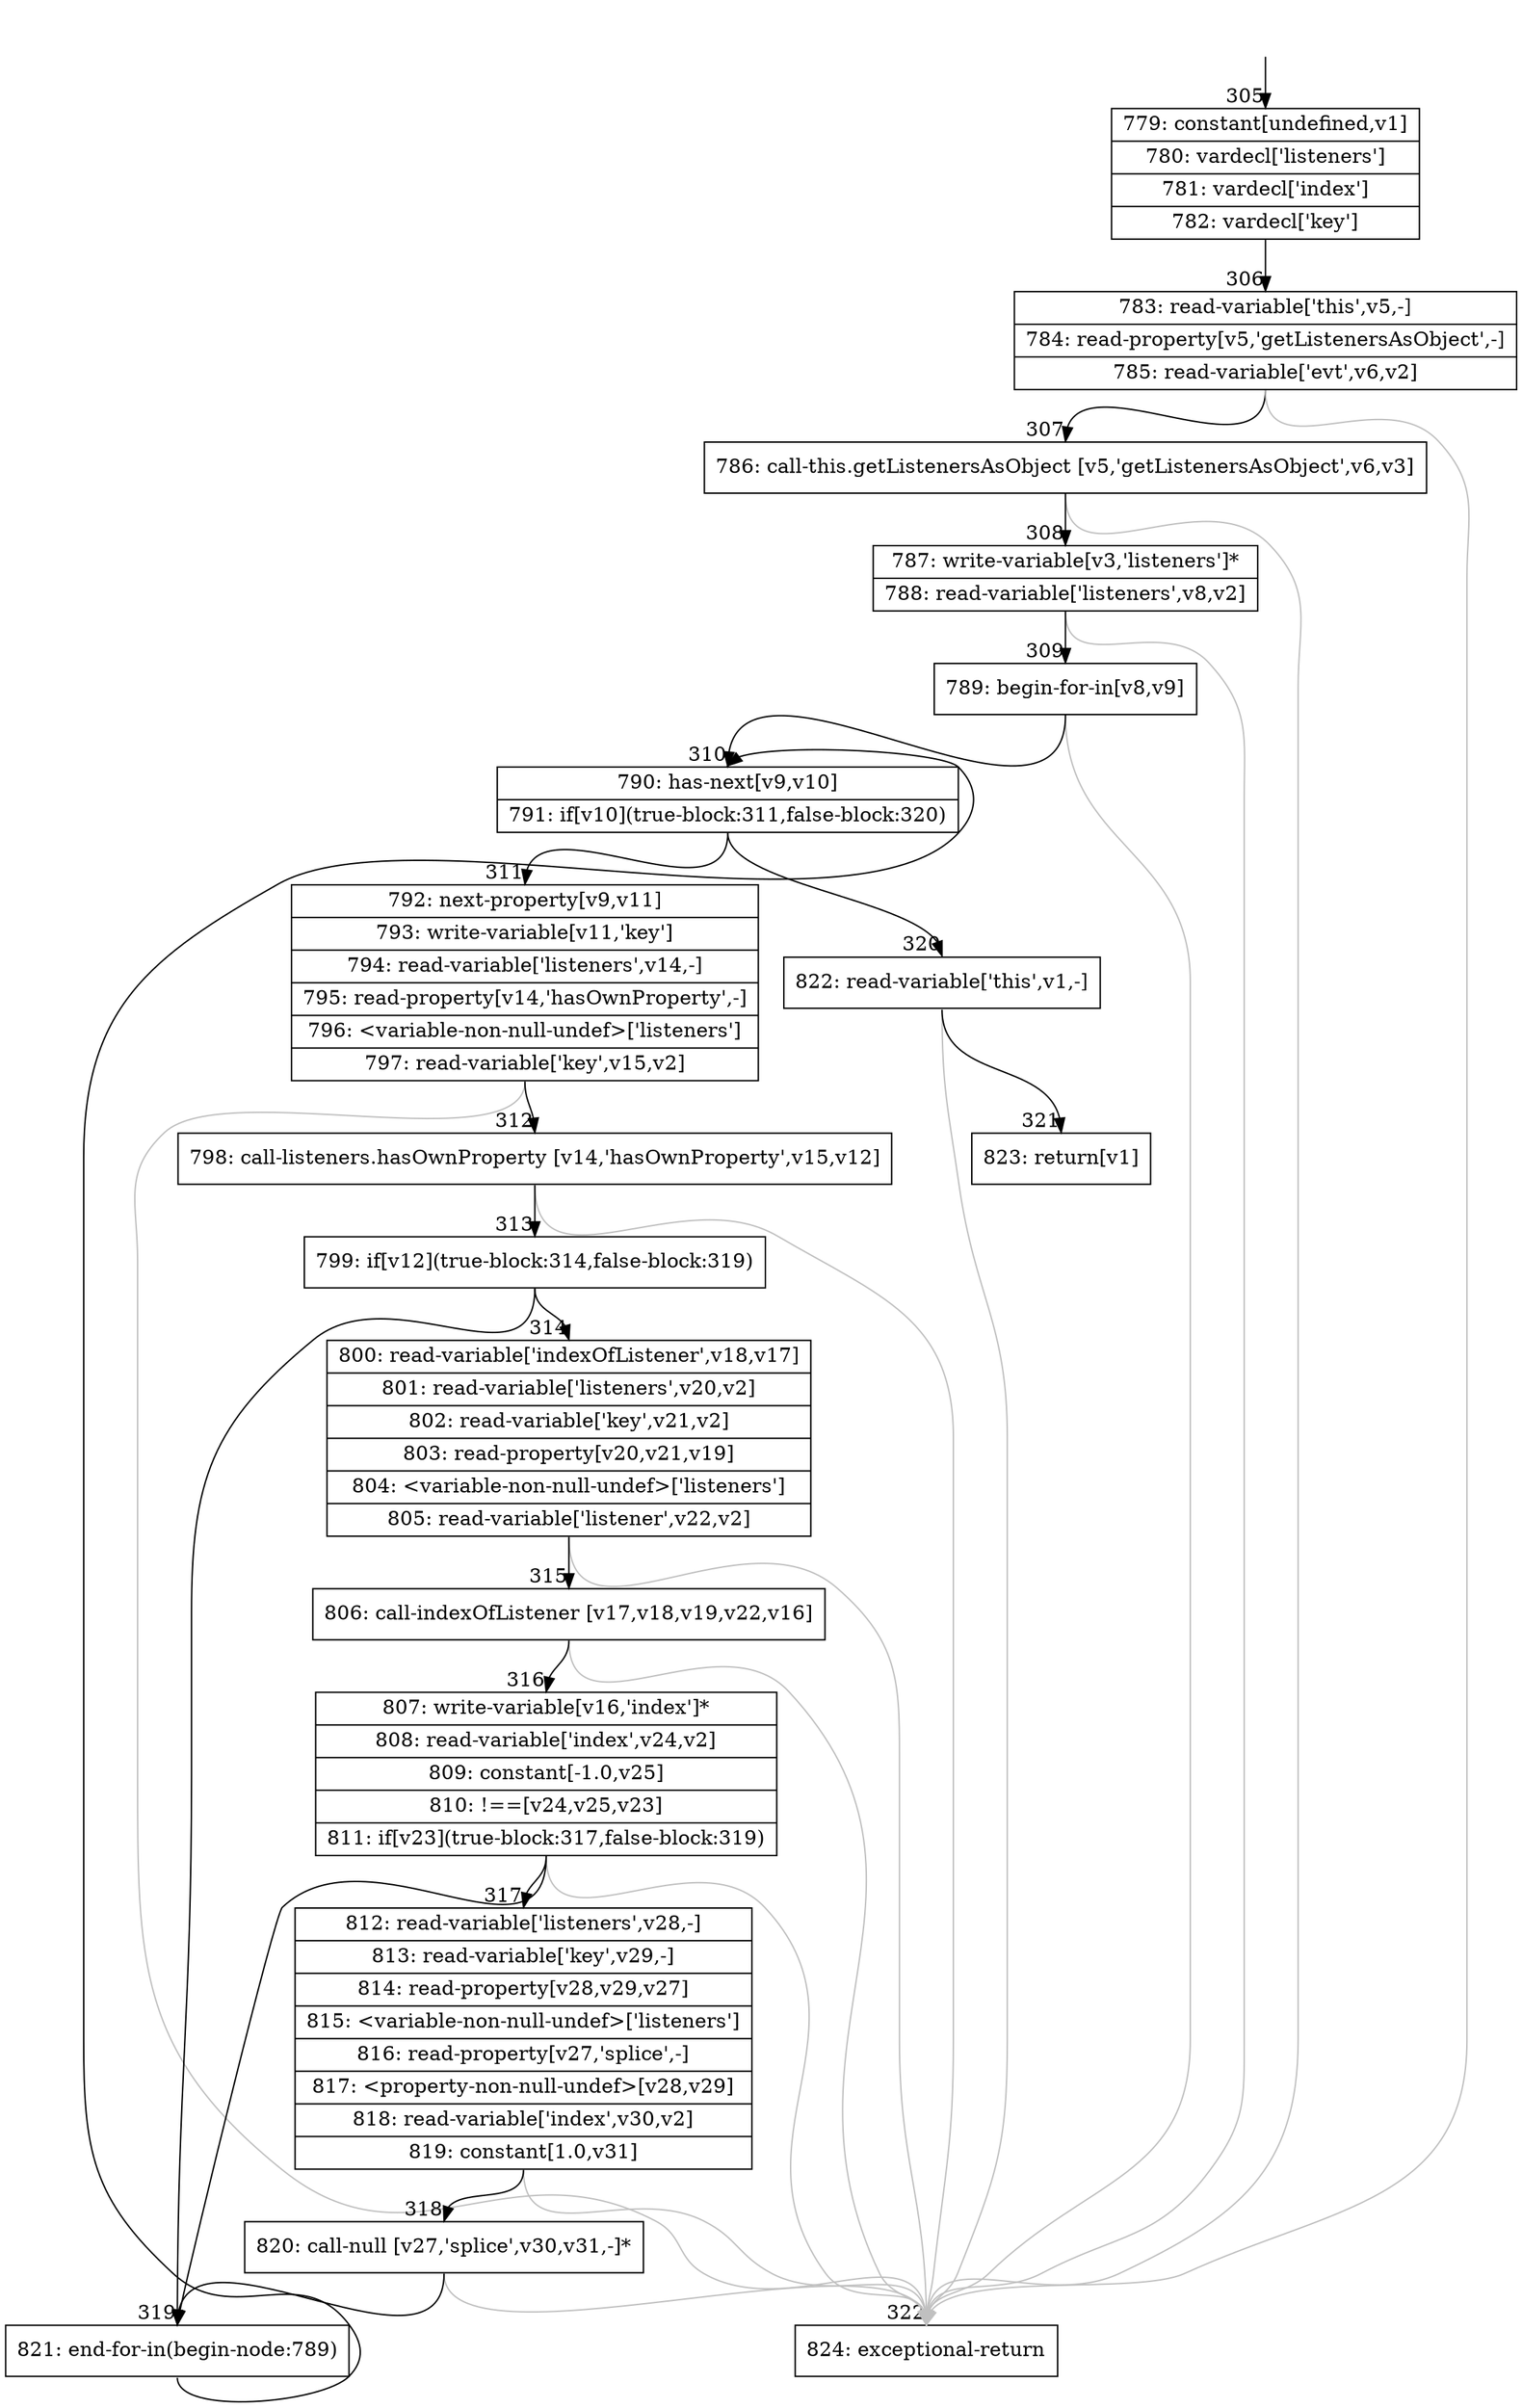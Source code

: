 digraph {
rankdir="TD"
BB_entry33[shape=none,label=""];
BB_entry33 -> BB305 [tailport=s, headport=n, headlabel="    305"]
BB305 [shape=record label="{779: constant[undefined,v1]|780: vardecl['listeners']|781: vardecl['index']|782: vardecl['key']}" ] 
BB305 -> BB306 [tailport=s, headport=n, headlabel="      306"]
BB306 [shape=record label="{783: read-variable['this',v5,-]|784: read-property[v5,'getListenersAsObject',-]|785: read-variable['evt',v6,v2]}" ] 
BB306 -> BB307 [tailport=s, headport=n, headlabel="      307"]
BB306 -> BB322 [tailport=s, headport=n, color=gray, headlabel="      322"]
BB307 [shape=record label="{786: call-this.getListenersAsObject [v5,'getListenersAsObject',v6,v3]}" ] 
BB307 -> BB308 [tailport=s, headport=n, headlabel="      308"]
BB307 -> BB322 [tailport=s, headport=n, color=gray]
BB308 [shape=record label="{787: write-variable[v3,'listeners']*|788: read-variable['listeners',v8,v2]}" ] 
BB308 -> BB309 [tailport=s, headport=n, headlabel="      309"]
BB308 -> BB322 [tailport=s, headport=n, color=gray]
BB309 [shape=record label="{789: begin-for-in[v8,v9]}" ] 
BB309 -> BB310 [tailport=s, headport=n, headlabel="      310"]
BB309 -> BB322 [tailport=s, headport=n, color=gray]
BB310 [shape=record label="{790: has-next[v9,v10]|791: if[v10](true-block:311,false-block:320)}" ] 
BB310 -> BB311 [tailport=s, headport=n, headlabel="      311"]
BB310 -> BB320 [tailport=s, headport=n, headlabel="      320"]
BB311 [shape=record label="{792: next-property[v9,v11]|793: write-variable[v11,'key']|794: read-variable['listeners',v14,-]|795: read-property[v14,'hasOwnProperty',-]|796: \<variable-non-null-undef\>['listeners']|797: read-variable['key',v15,v2]}" ] 
BB311 -> BB312 [tailport=s, headport=n, headlabel="      312"]
BB311 -> BB322 [tailport=s, headport=n, color=gray]
BB312 [shape=record label="{798: call-listeners.hasOwnProperty [v14,'hasOwnProperty',v15,v12]}" ] 
BB312 -> BB313 [tailport=s, headport=n, headlabel="      313"]
BB312 -> BB322 [tailport=s, headport=n, color=gray]
BB313 [shape=record label="{799: if[v12](true-block:314,false-block:319)}" ] 
BB313 -> BB314 [tailport=s, headport=n, headlabel="      314"]
BB313 -> BB319 [tailport=s, headport=n, headlabel="      319"]
BB314 [shape=record label="{800: read-variable['indexOfListener',v18,v17]|801: read-variable['listeners',v20,v2]|802: read-variable['key',v21,v2]|803: read-property[v20,v21,v19]|804: \<variable-non-null-undef\>['listeners']|805: read-variable['listener',v22,v2]}" ] 
BB314 -> BB315 [tailport=s, headport=n, headlabel="      315"]
BB314 -> BB322 [tailport=s, headport=n, color=gray]
BB315 [shape=record label="{806: call-indexOfListener [v17,v18,v19,v22,v16]}" ] 
BB315 -> BB316 [tailport=s, headport=n, headlabel="      316"]
BB315 -> BB322 [tailport=s, headport=n, color=gray]
BB316 [shape=record label="{807: write-variable[v16,'index']*|808: read-variable['index',v24,v2]|809: constant[-1.0,v25]|810: !==[v24,v25,v23]|811: if[v23](true-block:317,false-block:319)}" ] 
BB316 -> BB317 [tailport=s, headport=n, headlabel="      317"]
BB316 -> BB319 [tailport=s, headport=n]
BB316 -> BB322 [tailport=s, headport=n, color=gray]
BB317 [shape=record label="{812: read-variable['listeners',v28,-]|813: read-variable['key',v29,-]|814: read-property[v28,v29,v27]|815: \<variable-non-null-undef\>['listeners']|816: read-property[v27,'splice',-]|817: \<property-non-null-undef\>[v28,v29]|818: read-variable['index',v30,v2]|819: constant[1.0,v31]}" ] 
BB317 -> BB318 [tailport=s, headport=n, headlabel="      318"]
BB317 -> BB322 [tailport=s, headport=n, color=gray]
BB318 [shape=record label="{820: call-null [v27,'splice',v30,v31,-]*}" ] 
BB318 -> BB319 [tailport=s, headport=n]
BB318 -> BB322 [tailport=s, headport=n, color=gray]
BB319 [shape=record label="{821: end-for-in(begin-node:789)}" ] 
BB319 -> BB310 [tailport=s, headport=n]
BB320 [shape=record label="{822: read-variable['this',v1,-]}" ] 
BB320 -> BB321 [tailport=s, headport=n, headlabel="      321"]
BB320 -> BB322 [tailport=s, headport=n, color=gray]
BB321 [shape=record label="{823: return[v1]}" ] 
BB322 [shape=record label="{824: exceptional-return}" ] 
//#$~ 453
}
